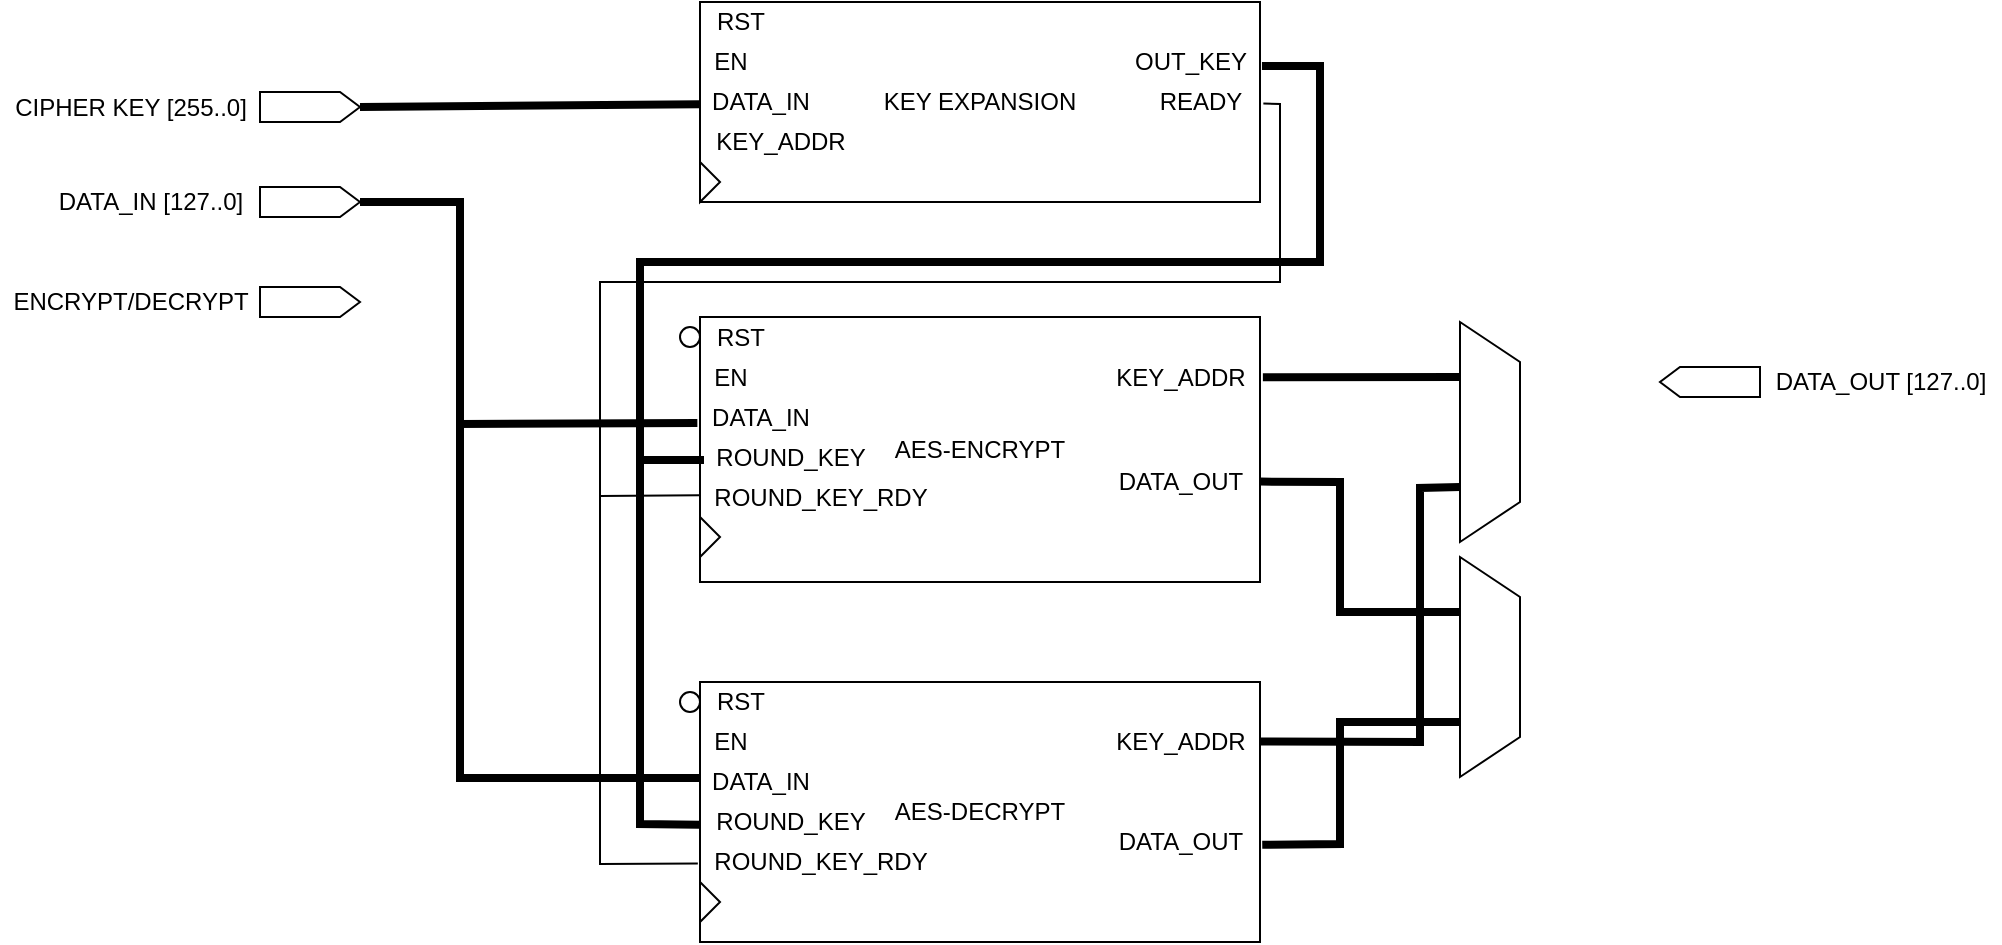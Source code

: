 <mxfile version="14.6.13" type="device"><diagram id="bQHCmAaS5CR11OyIx2zT" name="Page-1"><mxGraphModel dx="599" dy="341" grid="1" gridSize="10" guides="1" tooltips="1" connect="1" arrows="1" fold="1" page="1" pageScale="1" pageWidth="1000000" pageHeight="1000000" math="0" shadow="0"><root><mxCell id="0"/><mxCell id="1" parent="0"/><mxCell id="7ZGEBLsnJdABNgyTynUg-1" value="AES-ENCRYPT" style="rounded=0;whiteSpace=wrap;html=1;" vertex="1" parent="1"><mxGeometry x="380" y="257.5" width="280" height="132.5" as="geometry"/></mxCell><mxCell id="7ZGEBLsnJdABNgyTynUg-2" value="KEY EXPANSION" style="rounded=0;whiteSpace=wrap;html=1;" vertex="1" parent="1"><mxGeometry x="380" y="100" width="280" height="100" as="geometry"/></mxCell><mxCell id="7ZGEBLsnJdABNgyTynUg-3" value="AES-DECRYPT" style="rounded=0;whiteSpace=wrap;html=1;" vertex="1" parent="1"><mxGeometry x="380" y="440" width="280" height="130" as="geometry"/></mxCell><mxCell id="7ZGEBLsnJdABNgyTynUg-4" value="" style="shape=mxgraph.arrows2.arrow;verticalLabelPosition=bottom;shadow=0;dashed=0;align=center;html=1;verticalAlign=top;strokeWidth=1;dy=0;dx=10;notch=0;" vertex="1" parent="1"><mxGeometry x="160" y="145" width="50" height="15" as="geometry"/></mxCell><mxCell id="7ZGEBLsnJdABNgyTynUg-5" value="CIPHER KEY [255..0]" style="text;html=1;align=center;verticalAlign=middle;resizable=0;points=[];autosize=1;strokeColor=none;" vertex="1" parent="1"><mxGeometry x="30" y="142.5" width="130" height="20" as="geometry"/></mxCell><mxCell id="7ZGEBLsnJdABNgyTynUg-6" value="" style="shape=mxgraph.arrows2.arrow;verticalLabelPosition=bottom;shadow=0;dashed=0;align=center;html=1;verticalAlign=top;strokeWidth=1;dy=0;dx=10;notch=0;" vertex="1" parent="1"><mxGeometry x="160" y="192.5" width="50" height="15" as="geometry"/></mxCell><mxCell id="7ZGEBLsnJdABNgyTynUg-7" value="DATA_IN [127..0]" style="text;html=1;align=center;verticalAlign=middle;resizable=0;points=[];autosize=1;strokeColor=none;" vertex="1" parent="1"><mxGeometry x="50" y="190" width="110" height="20" as="geometry"/></mxCell><mxCell id="7ZGEBLsnJdABNgyTynUg-8" value="RST" style="text;html=1;align=center;verticalAlign=middle;resizable=0;points=[];autosize=1;strokeColor=none;" vertex="1" parent="1"><mxGeometry x="380" y="100" width="40" height="20" as="geometry"/></mxCell><mxCell id="7ZGEBLsnJdABNgyTynUg-9" value="EN" style="text;html=1;align=center;verticalAlign=middle;resizable=0;points=[];autosize=1;strokeColor=none;" vertex="1" parent="1"><mxGeometry x="380" y="120" width="30" height="20" as="geometry"/></mxCell><mxCell id="7ZGEBLsnJdABNgyTynUg-10" value="DATA_IN" style="text;html=1;align=center;verticalAlign=middle;resizable=0;points=[];autosize=1;strokeColor=none;" vertex="1" parent="1"><mxGeometry x="380" y="140" width="60" height="20" as="geometry"/></mxCell><mxCell id="7ZGEBLsnJdABNgyTynUg-11" value="KEY_ADDR" style="text;html=1;align=center;verticalAlign=middle;resizable=0;points=[];autosize=1;strokeColor=none;" vertex="1" parent="1"><mxGeometry x="380" y="160" width="80" height="20" as="geometry"/></mxCell><mxCell id="7ZGEBLsnJdABNgyTynUg-12" value="" style="triangle;whiteSpace=wrap;html=1;" vertex="1" parent="1"><mxGeometry x="380" y="180" width="10" height="20" as="geometry"/></mxCell><mxCell id="7ZGEBLsnJdABNgyTynUg-13" value="OUT_KEY" style="text;html=1;align=center;verticalAlign=middle;resizable=0;points=[];autosize=1;strokeColor=none;" vertex="1" parent="1"><mxGeometry x="590" y="120" width="70" height="20" as="geometry"/></mxCell><mxCell id="7ZGEBLsnJdABNgyTynUg-14" value="READY" style="text;html=1;align=center;verticalAlign=middle;resizable=0;points=[];autosize=1;strokeColor=none;" vertex="1" parent="1"><mxGeometry x="600" y="140" width="60" height="20" as="geometry"/></mxCell><mxCell id="7ZGEBLsnJdABNgyTynUg-15" value="" style="endArrow=none;html=1;strokeWidth=4;exitX=1;exitY=0.5;exitDx=0;exitDy=0;exitPerimeter=0;entryX=0;entryY=0.557;entryDx=0;entryDy=0;entryPerimeter=0;" edge="1" parent="1" source="7ZGEBLsnJdABNgyTynUg-4" target="7ZGEBLsnJdABNgyTynUg-10"><mxGeometry width="50" height="50" relative="1" as="geometry"><mxPoint x="240" y="230" as="sourcePoint"/><mxPoint x="320" y="160" as="targetPoint"/></mxGeometry></mxCell><mxCell id="7ZGEBLsnJdABNgyTynUg-16" value="" style="shape=trapezoid;perimeter=trapezoidPerimeter;whiteSpace=wrap;html=1;fixedSize=1;direction=south;" vertex="1" parent="1"><mxGeometry x="760" y="260" width="30" height="110" as="geometry"/></mxCell><mxCell id="7ZGEBLsnJdABNgyTynUg-17" value="" style="shape=trapezoid;perimeter=trapezoidPerimeter;whiteSpace=wrap;html=1;fixedSize=1;direction=south;" vertex="1" parent="1"><mxGeometry x="760" y="377.5" width="30" height="110" as="geometry"/></mxCell><mxCell id="7ZGEBLsnJdABNgyTynUg-18" value="KEY_ADDR" style="text;html=1;align=center;verticalAlign=middle;resizable=0;points=[];autosize=1;strokeColor=none;" vertex="1" parent="1"><mxGeometry x="580" y="277.5" width="80" height="20" as="geometry"/></mxCell><mxCell id="7ZGEBLsnJdABNgyTynUg-19" value="KEY_ADDR" style="text;html=1;align=center;verticalAlign=middle;resizable=0;points=[];autosize=1;strokeColor=none;" vertex="1" parent="1"><mxGeometry x="580" y="460" width="80" height="20" as="geometry"/></mxCell><mxCell id="7ZGEBLsnJdABNgyTynUg-21" value="" style="shape=mxgraph.arrows2.arrow;verticalLabelPosition=bottom;shadow=0;dashed=0;align=center;html=1;verticalAlign=top;strokeWidth=1;dy=0;dx=10;notch=0;" vertex="1" parent="1"><mxGeometry x="160" y="242.5" width="50" height="15" as="geometry"/></mxCell><mxCell id="7ZGEBLsnJdABNgyTynUg-22" value="ENCRYPT/DECRYPT" style="text;html=1;align=center;verticalAlign=middle;resizable=0;points=[];autosize=1;strokeColor=none;" vertex="1" parent="1"><mxGeometry x="30" y="240" width="130" height="20" as="geometry"/></mxCell><mxCell id="7ZGEBLsnJdABNgyTynUg-24" value="RST" style="text;html=1;align=center;verticalAlign=middle;resizable=0;points=[];autosize=1;strokeColor=none;" vertex="1" parent="1"><mxGeometry x="380" y="257.5" width="40" height="20" as="geometry"/></mxCell><mxCell id="7ZGEBLsnJdABNgyTynUg-25" value="EN" style="text;html=1;align=center;verticalAlign=middle;resizable=0;points=[];autosize=1;strokeColor=none;" vertex="1" parent="1"><mxGeometry x="380" y="277.5" width="30" height="20" as="geometry"/></mxCell><mxCell id="7ZGEBLsnJdABNgyTynUg-26" value="DATA_IN" style="text;html=1;align=center;verticalAlign=middle;resizable=0;points=[];autosize=1;strokeColor=none;" vertex="1" parent="1"><mxGeometry x="380" y="297.5" width="60" height="20" as="geometry"/></mxCell><mxCell id="7ZGEBLsnJdABNgyTynUg-27" value="ROUND_KEY" style="text;html=1;align=center;verticalAlign=middle;resizable=0;points=[];autosize=1;strokeColor=none;" vertex="1" parent="1"><mxGeometry x="380" y="317.5" width="90" height="20" as="geometry"/></mxCell><mxCell id="7ZGEBLsnJdABNgyTynUg-28" value="ROUND_KEY_RDY" style="text;html=1;align=center;verticalAlign=middle;resizable=0;points=[];autosize=1;strokeColor=none;" vertex="1" parent="1"><mxGeometry x="380" y="337.5" width="120" height="20" as="geometry"/></mxCell><mxCell id="7ZGEBLsnJdABNgyTynUg-29" value="" style="triangle;whiteSpace=wrap;html=1;" vertex="1" parent="1"><mxGeometry x="380" y="357.5" width="10" height="20" as="geometry"/></mxCell><mxCell id="7ZGEBLsnJdABNgyTynUg-30" value="RST" style="text;html=1;align=center;verticalAlign=middle;resizable=0;points=[];autosize=1;strokeColor=none;" vertex="1" parent="1"><mxGeometry x="380" y="440" width="40" height="20" as="geometry"/></mxCell><mxCell id="7ZGEBLsnJdABNgyTynUg-31" value="EN" style="text;html=1;align=center;verticalAlign=middle;resizable=0;points=[];autosize=1;strokeColor=none;" vertex="1" parent="1"><mxGeometry x="380" y="460" width="30" height="20" as="geometry"/></mxCell><mxCell id="7ZGEBLsnJdABNgyTynUg-32" value="DATA_IN" style="text;html=1;align=center;verticalAlign=middle;resizable=0;points=[];autosize=1;strokeColor=none;" vertex="1" parent="1"><mxGeometry x="380" y="480" width="60" height="20" as="geometry"/></mxCell><mxCell id="7ZGEBLsnJdABNgyTynUg-33" value="ROUND_KEY" style="text;html=1;align=center;verticalAlign=middle;resizable=0;points=[];autosize=1;strokeColor=none;" vertex="1" parent="1"><mxGeometry x="380" y="500" width="90" height="20" as="geometry"/></mxCell><mxCell id="7ZGEBLsnJdABNgyTynUg-34" value="ROUND_KEY_RDY" style="text;html=1;align=center;verticalAlign=middle;resizable=0;points=[];autosize=1;strokeColor=none;" vertex="1" parent="1"><mxGeometry x="380" y="520" width="120" height="20" as="geometry"/></mxCell><mxCell id="7ZGEBLsnJdABNgyTynUg-35" value="" style="triangle;whiteSpace=wrap;html=1;" vertex="1" parent="1"><mxGeometry x="380" y="540" width="10" height="20" as="geometry"/></mxCell><mxCell id="7ZGEBLsnJdABNgyTynUg-36" value="" style="endArrow=none;html=1;strokeWidth=4;exitX=1;exitY=0.5;exitDx=0;exitDy=0;exitPerimeter=0;entryX=-0.022;entryY=0.65;entryDx=0;entryDy=0;entryPerimeter=0;rounded=0;" edge="1" parent="1" source="7ZGEBLsnJdABNgyTynUg-6" target="7ZGEBLsnJdABNgyTynUg-26"><mxGeometry width="50" height="50" relative="1" as="geometry"><mxPoint x="270" y="318.75" as="sourcePoint"/><mxPoint x="320" y="268.75" as="targetPoint"/><Array as="points"><mxPoint x="260" y="200"/><mxPoint x="260" y="311"/></Array></mxGeometry></mxCell><mxCell id="7ZGEBLsnJdABNgyTynUg-37" value="" style="endArrow=none;html=1;strokeWidth=4;entryX=0.006;entryY=0.4;entryDx=0;entryDy=0;entryPerimeter=0;rounded=0;" edge="1" parent="1" target="7ZGEBLsnJdABNgyTynUg-32"><mxGeometry width="50" height="50" relative="1" as="geometry"><mxPoint x="260" y="310" as="sourcePoint"/><mxPoint x="370" y="360" as="targetPoint"/><Array as="points"><mxPoint x="260" y="488"/></Array></mxGeometry></mxCell><mxCell id="7ZGEBLsnJdABNgyTynUg-38" value="" style="endArrow=none;html=1;strokeWidth=4;entryX=1.014;entryY=0.6;entryDx=0;entryDy=0;entryPerimeter=0;rounded=0;" edge="1" parent="1" target="7ZGEBLsnJdABNgyTynUg-13"><mxGeometry width="50" height="50" relative="1" as="geometry"><mxPoint x="382" y="329" as="sourcePoint"/><mxPoint x="530" y="270" as="targetPoint"/><Array as="points"><mxPoint x="350" y="329"/><mxPoint x="350" y="230"/><mxPoint x="690" y="230"/><mxPoint x="690" y="132"/></Array></mxGeometry></mxCell><mxCell id="7ZGEBLsnJdABNgyTynUg-39" value="" style="endArrow=none;html=1;strokeWidth=4;exitX=-0.004;exitY=0.571;exitDx=0;exitDy=0;exitPerimeter=0;rounded=0;" edge="1" parent="1" source="7ZGEBLsnJdABNgyTynUg-33"><mxGeometry width="50" height="50" relative="1" as="geometry"><mxPoint x="380" y="440" as="sourcePoint"/><mxPoint x="350" y="330" as="targetPoint"/><Array as="points"><mxPoint x="350" y="511"/></Array></mxGeometry></mxCell><mxCell id="7ZGEBLsnJdABNgyTynUg-40" value="" style="endArrow=none;html=1;strokeWidth=1;entryX=1.028;entryY=0.536;entryDx=0;entryDy=0;entryPerimeter=0;exitX=-0.003;exitY=0.454;exitDx=0;exitDy=0;exitPerimeter=0;rounded=0;" edge="1" parent="1" source="7ZGEBLsnJdABNgyTynUg-28" target="7ZGEBLsnJdABNgyTynUg-14"><mxGeometry width="50" height="50" relative="1" as="geometry"><mxPoint x="460" y="280" as="sourcePoint"/><mxPoint x="510" y="230" as="targetPoint"/><Array as="points"><mxPoint x="330" y="347"/><mxPoint x="330" y="240"/><mxPoint x="670" y="240"/><mxPoint x="670" y="151"/></Array></mxGeometry></mxCell><mxCell id="7ZGEBLsnJdABNgyTynUg-41" value="" style="endArrow=none;html=1;strokeWidth=1;entryX=-0.009;entryY=0.536;entryDx=0;entryDy=0;entryPerimeter=0;rounded=0;" edge="1" parent="1" target="7ZGEBLsnJdABNgyTynUg-34"><mxGeometry width="50" height="50" relative="1" as="geometry"><mxPoint x="330" y="340" as="sourcePoint"/><mxPoint x="470" y="380" as="targetPoint"/><Array as="points"><mxPoint x="330" y="531"/></Array></mxGeometry></mxCell><mxCell id="7ZGEBLsnJdABNgyTynUg-42" value="" style="ellipse;whiteSpace=wrap;html=1;aspect=fixed;" vertex="1" parent="1"><mxGeometry x="370" y="262.5" width="10" height="10" as="geometry"/></mxCell><mxCell id="7ZGEBLsnJdABNgyTynUg-43" value="" style="ellipse;whiteSpace=wrap;html=1;aspect=fixed;" vertex="1" parent="1"><mxGeometry x="370" y="445" width="10" height="10" as="geometry"/></mxCell><mxCell id="7ZGEBLsnJdABNgyTynUg-44" value="" style="endArrow=none;html=1;strokeWidth=4;entryX=0.25;entryY=1;entryDx=0;entryDy=0;exitX=1.018;exitY=0.505;exitDx=0;exitDy=0;exitPerimeter=0;" edge="1" parent="1" source="7ZGEBLsnJdABNgyTynUg-18" target="7ZGEBLsnJdABNgyTynUg-16"><mxGeometry width="50" height="50" relative="1" as="geometry"><mxPoint x="680" y="357.5" as="sourcePoint"/><mxPoint x="730" y="307.5" as="targetPoint"/></mxGeometry></mxCell><mxCell id="7ZGEBLsnJdABNgyTynUg-45" value="" style="endArrow=none;html=1;strokeWidth=4;entryX=0.75;entryY=1;entryDx=0;entryDy=0;exitX=1.018;exitY=0.505;exitDx=0;exitDy=0;exitPerimeter=0;rounded=0;" edge="1" parent="1" target="7ZGEBLsnJdABNgyTynUg-16"><mxGeometry width="50" height="50" relative="1" as="geometry"><mxPoint x="660" y="469.76" as="sourcePoint"/><mxPoint x="758.56" y="469.66" as="targetPoint"/><Array as="points"><mxPoint x="740" y="470"/><mxPoint x="740" y="343"/></Array></mxGeometry></mxCell><mxCell id="7ZGEBLsnJdABNgyTynUg-46" value="DATA_OUT" style="text;html=1;align=center;verticalAlign=middle;resizable=0;points=[];autosize=1;strokeColor=none;" vertex="1" parent="1"><mxGeometry x="580" y="330" width="80" height="20" as="geometry"/></mxCell><mxCell id="7ZGEBLsnJdABNgyTynUg-47" value="DATA_OUT" style="text;html=1;align=center;verticalAlign=middle;resizable=0;points=[];autosize=1;strokeColor=none;" vertex="1" parent="1"><mxGeometry x="580" y="510" width="80" height="20" as="geometry"/></mxCell><mxCell id="7ZGEBLsnJdABNgyTynUg-48" value="" style="endArrow=none;html=1;strokeWidth=4;entryX=0.25;entryY=1;entryDx=0;entryDy=0;exitX=1.018;exitY=0.505;exitDx=0;exitDy=0;exitPerimeter=0;rounded=0;" edge="1" parent="1" target="7ZGEBLsnJdABNgyTynUg-17"><mxGeometry width="50" height="50" relative="1" as="geometry"><mxPoint x="660" y="339.81" as="sourcePoint"/><mxPoint x="758.56" y="339.71" as="targetPoint"/><Array as="points"><mxPoint x="700" y="340"/><mxPoint x="700" y="405"/></Array></mxGeometry></mxCell><mxCell id="7ZGEBLsnJdABNgyTynUg-49" value="" style="endArrow=none;html=1;strokeWidth=4;entryX=0.75;entryY=1;entryDx=0;entryDy=0;exitX=1.014;exitY=0.571;exitDx=0;exitDy=0;exitPerimeter=0;rounded=0;" edge="1" parent="1" source="7ZGEBLsnJdABNgyTynUg-47" target="7ZGEBLsnJdABNgyTynUg-17"><mxGeometry width="50" height="50" relative="1" as="geometry"><mxPoint x="600" y="520" as="sourcePoint"/><mxPoint x="650" y="470" as="targetPoint"/><Array as="points"><mxPoint x="700" y="521"/><mxPoint x="700" y="460"/></Array></mxGeometry></mxCell><mxCell id="7ZGEBLsnJdABNgyTynUg-50" value="" style="shape=mxgraph.arrows2.arrow;verticalLabelPosition=bottom;shadow=0;dashed=0;align=center;html=1;verticalAlign=top;strokeWidth=1;dy=0;dx=10;notch=0;flipH=1;" vertex="1" parent="1"><mxGeometry x="860" y="282.5" width="50" height="15" as="geometry"/></mxCell><mxCell id="7ZGEBLsnJdABNgyTynUg-51" value="DATA_OUT [127..0]" style="text;html=1;align=center;verticalAlign=middle;resizable=0;points=[];autosize=1;strokeColor=none;" vertex="1" parent="1"><mxGeometry x="910" y="280" width="120" height="20" as="geometry"/></mxCell></root></mxGraphModel></diagram></mxfile>